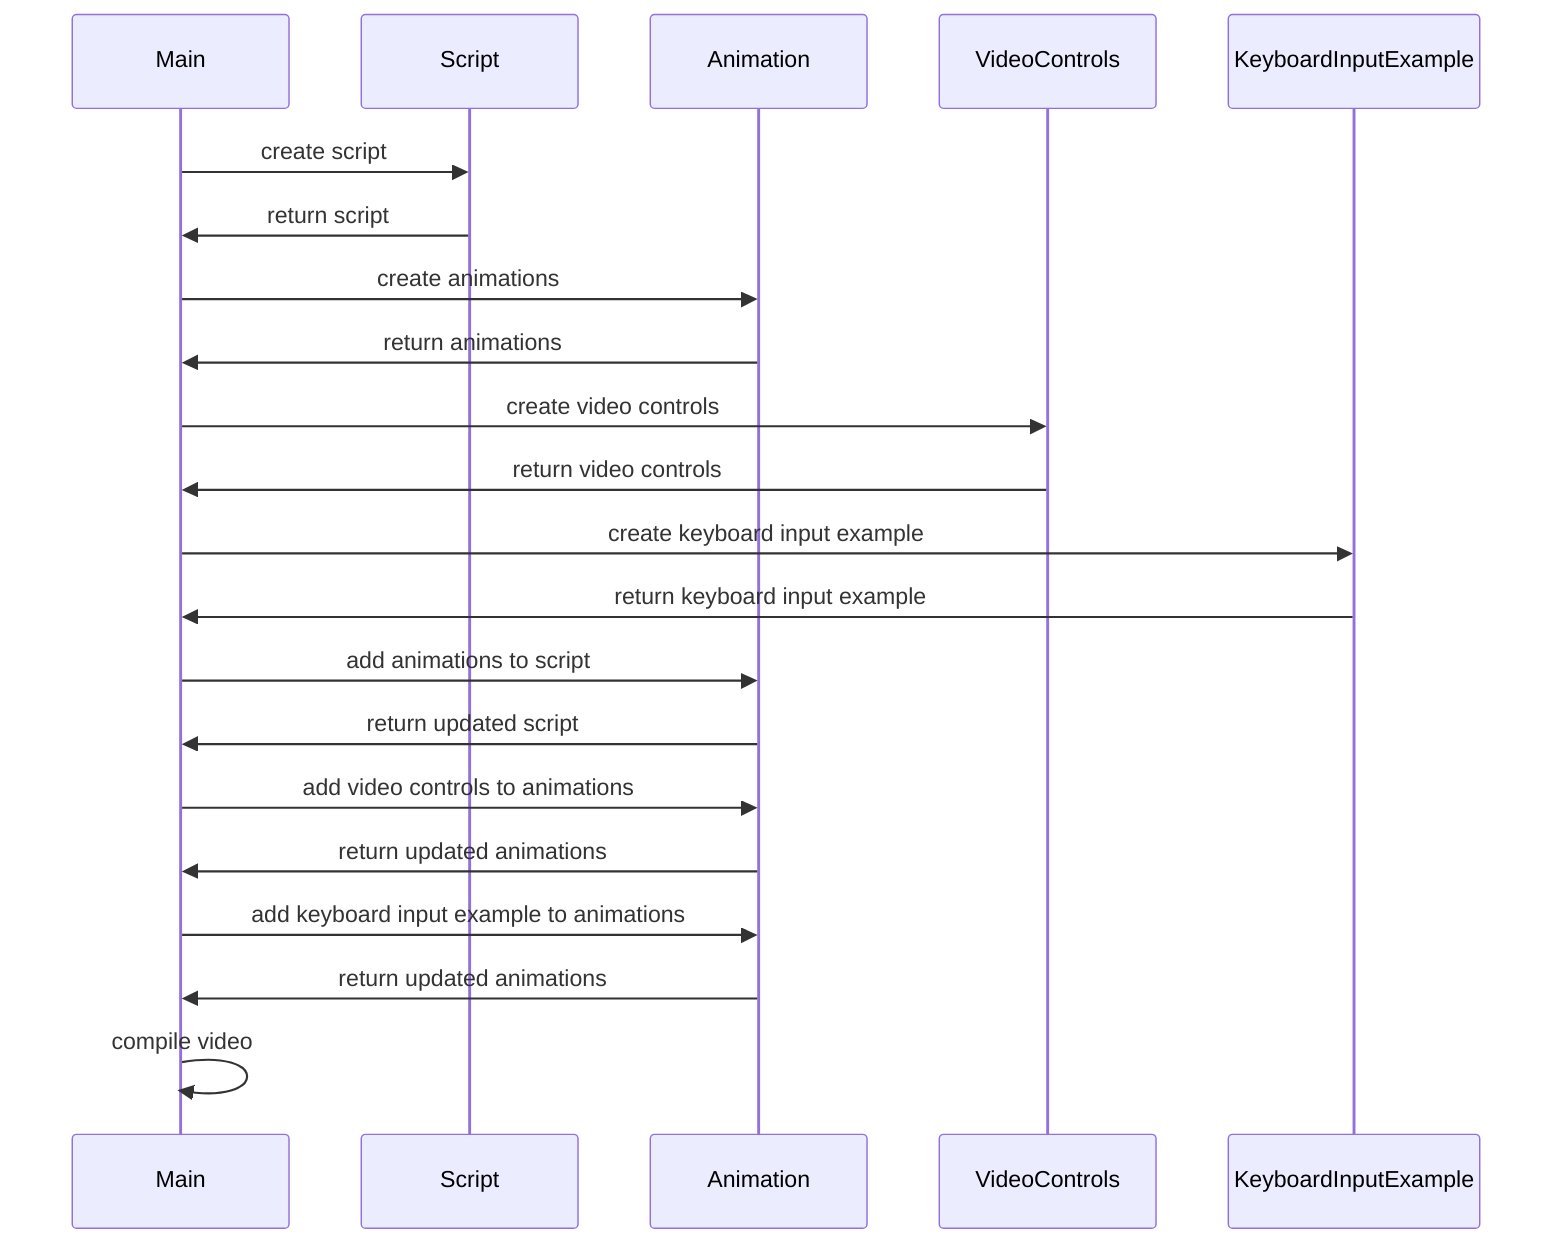 sequenceDiagram
    participant M as Main
    participant S as Script
    participant A as Animation
    participant V as VideoControls
    participant K as KeyboardInputExample
    M->>S: create script
    S->>M: return script
    M->>A: create animations
    A->>M: return animations
    M->>V: create video controls
    V->>M: return video controls
    M->>K: create keyboard input example
    K->>M: return keyboard input example
    M->>A: add animations to script
    A->>M: return updated script
    M->>A: add video controls to animations
    A->>M: return updated animations
    M->>A: add keyboard input example to animations
    A->>M: return updated animations
    M->>M: compile video
